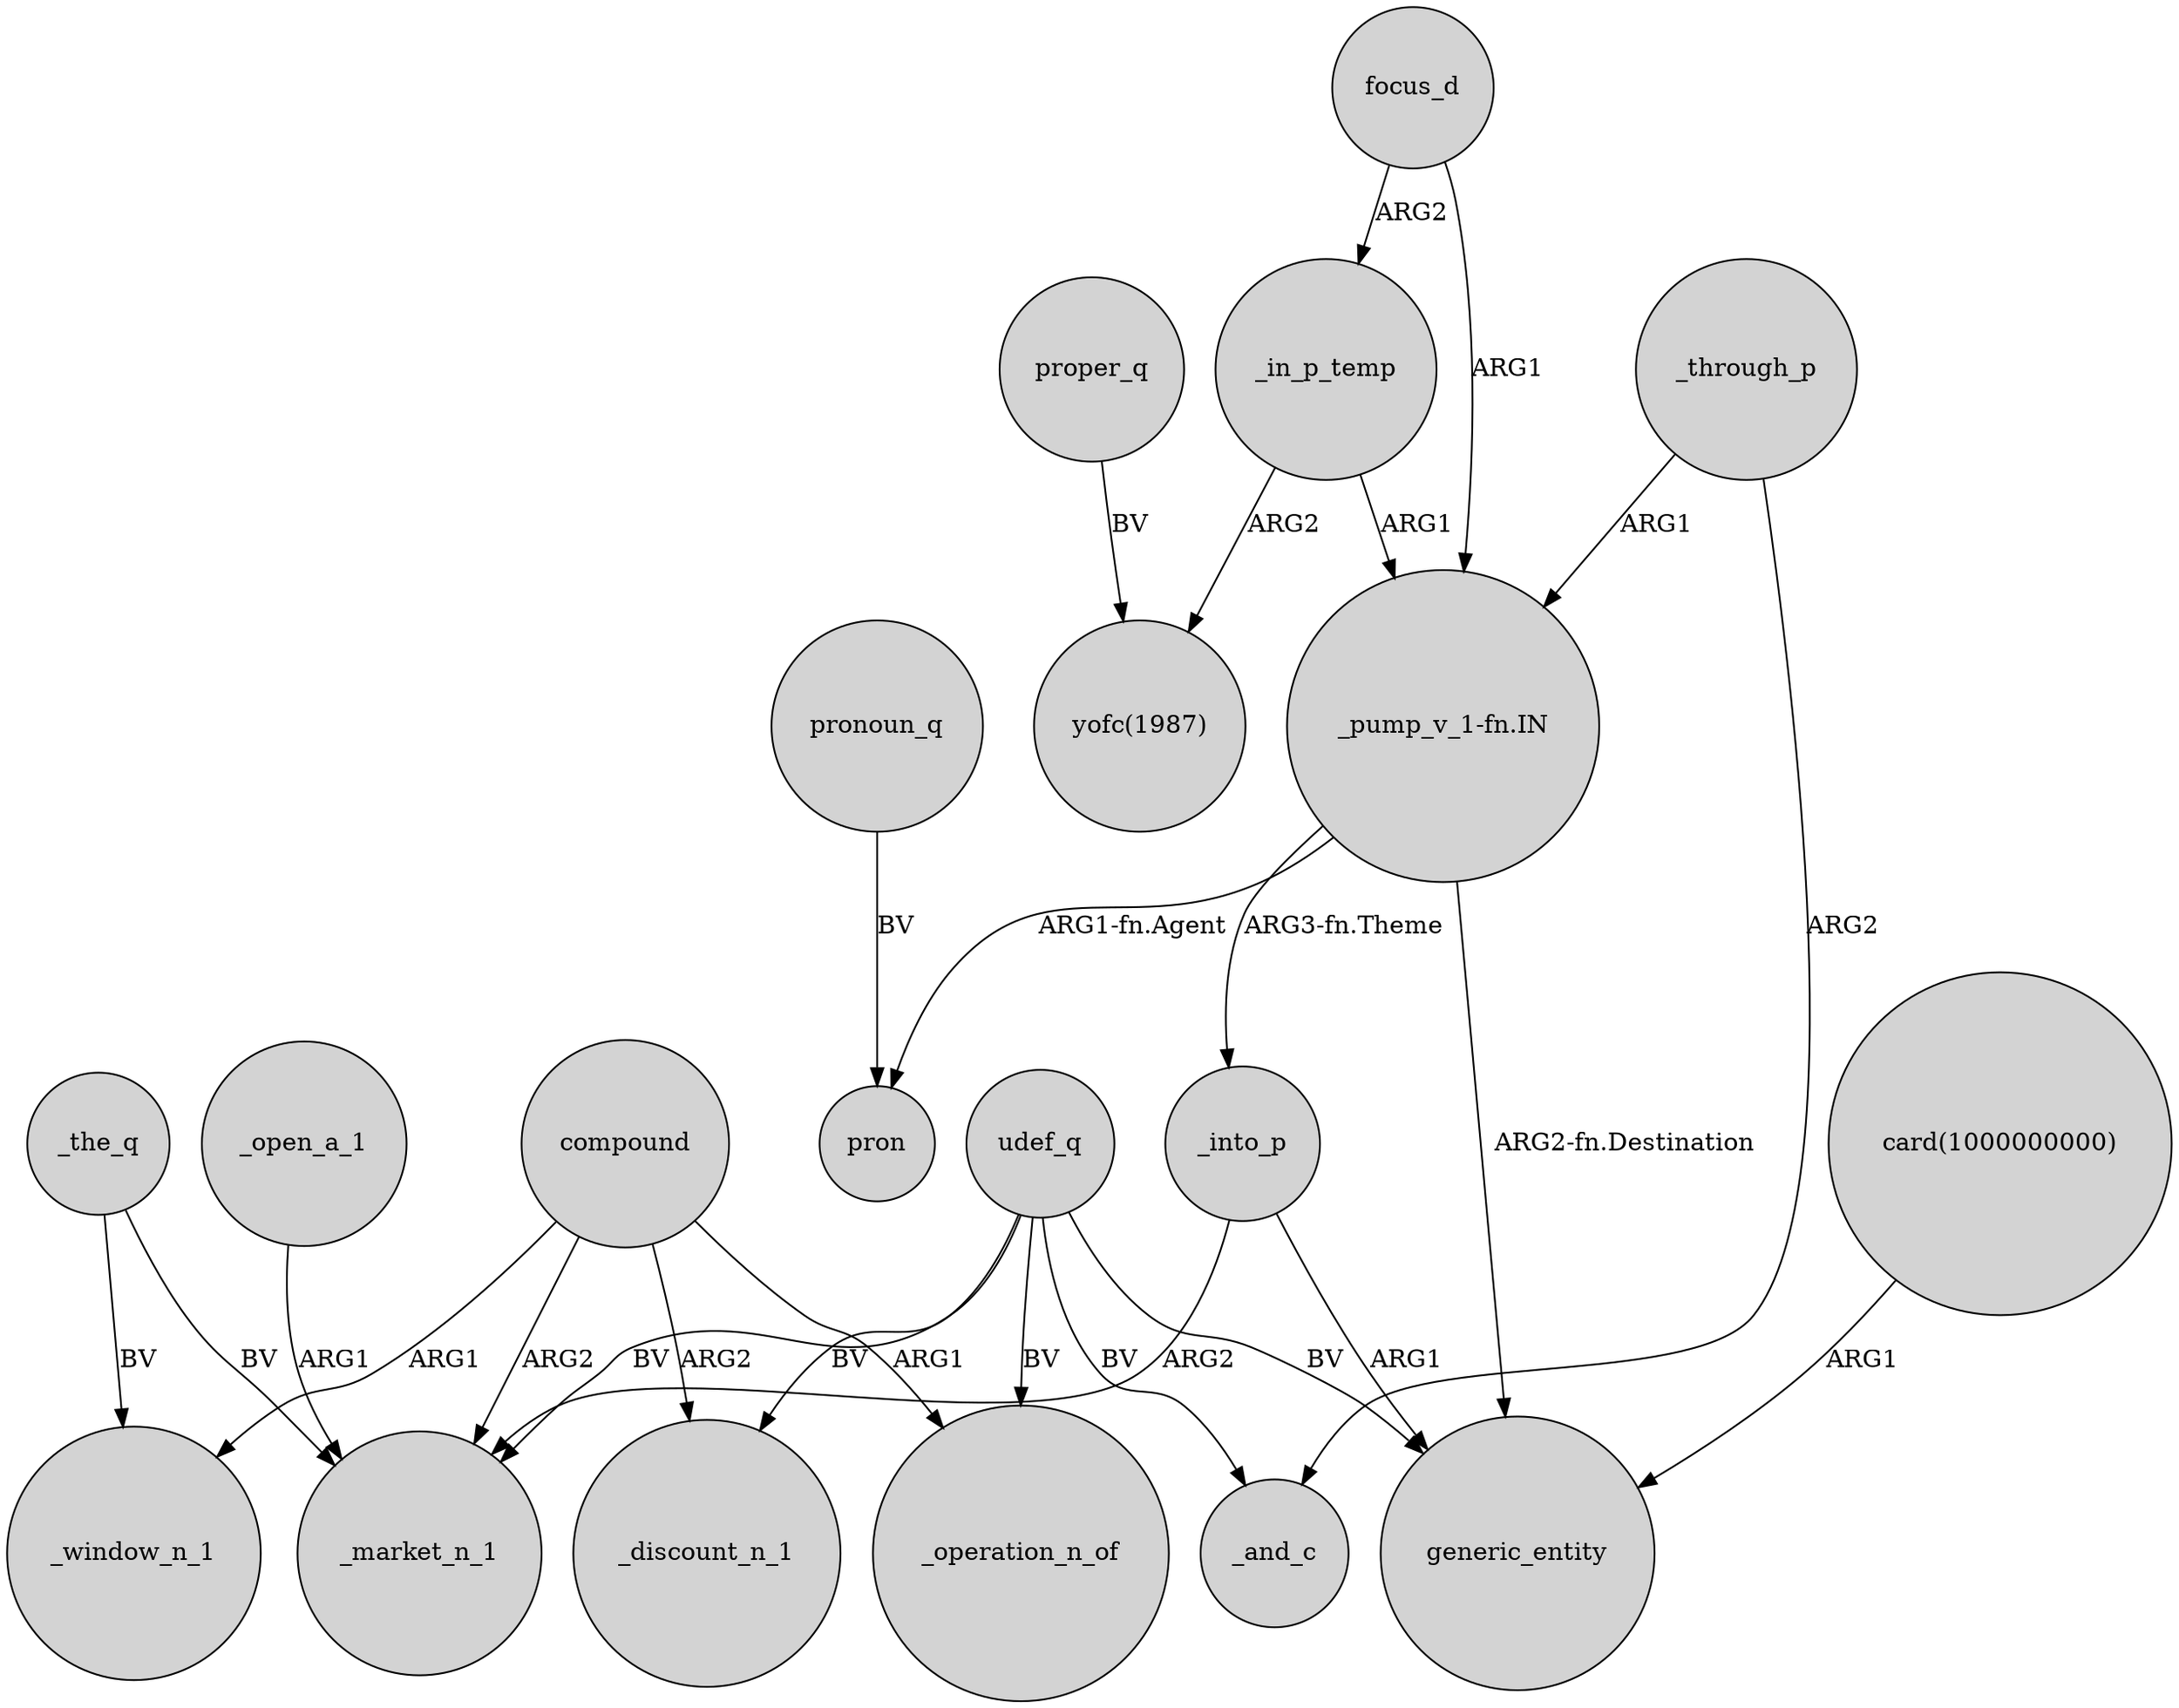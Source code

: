 digraph {
	node [shape=circle style=filled]
	compound -> _market_n_1 [label=ARG2]
	compound -> _operation_n_of [label=ARG1]
	_in_p_temp -> "yofc(1987)" [label=ARG2]
	_the_q -> _window_n_1 [label=BV]
	compound -> _window_n_1 [label=ARG1]
	focus_d -> _in_p_temp [label=ARG2]
	udef_q -> generic_entity [label=BV]
	"_pump_v_1-fn.IN" -> generic_entity [label="ARG2-fn.Destination"]
	udef_q -> _market_n_1 [label=BV]
	udef_q -> _discount_n_1 [label=BV]
	_through_p -> _and_c [label=ARG2]
	_into_p -> generic_entity [label=ARG1]
	pronoun_q -> pron [label=BV]
	focus_d -> "_pump_v_1-fn.IN" [label=ARG1]
	_open_a_1 -> _market_n_1 [label=ARG1]
	"_pump_v_1-fn.IN" -> _into_p [label="ARG3-fn.Theme"]
	"_pump_v_1-fn.IN" -> pron [label="ARG1-fn.Agent"]
	proper_q -> "yofc(1987)" [label=BV]
	_through_p -> "_pump_v_1-fn.IN" [label=ARG1]
	_into_p -> _market_n_1 [label=ARG2]
	compound -> _discount_n_1 [label=ARG2]
	_the_q -> _market_n_1 [label=BV]
	udef_q -> _and_c [label=BV]
	_in_p_temp -> "_pump_v_1-fn.IN" [label=ARG1]
	udef_q -> _operation_n_of [label=BV]
	"card(1000000000)" -> generic_entity [label=ARG1]
}
